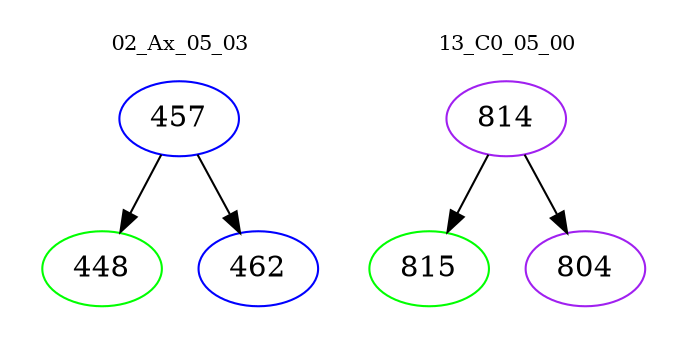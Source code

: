 digraph{
subgraph cluster_0 {
color = white
label = "02_Ax_05_03";
fontsize=10;
T0_457 [label="457", color="blue"]
T0_457 -> T0_448 [color="black"]
T0_448 [label="448", color="green"]
T0_457 -> T0_462 [color="black"]
T0_462 [label="462", color="blue"]
}
subgraph cluster_1 {
color = white
label = "13_C0_05_00";
fontsize=10;
T1_814 [label="814", color="purple"]
T1_814 -> T1_815 [color="black"]
T1_815 [label="815", color="green"]
T1_814 -> T1_804 [color="black"]
T1_804 [label="804", color="purple"]
}
}
